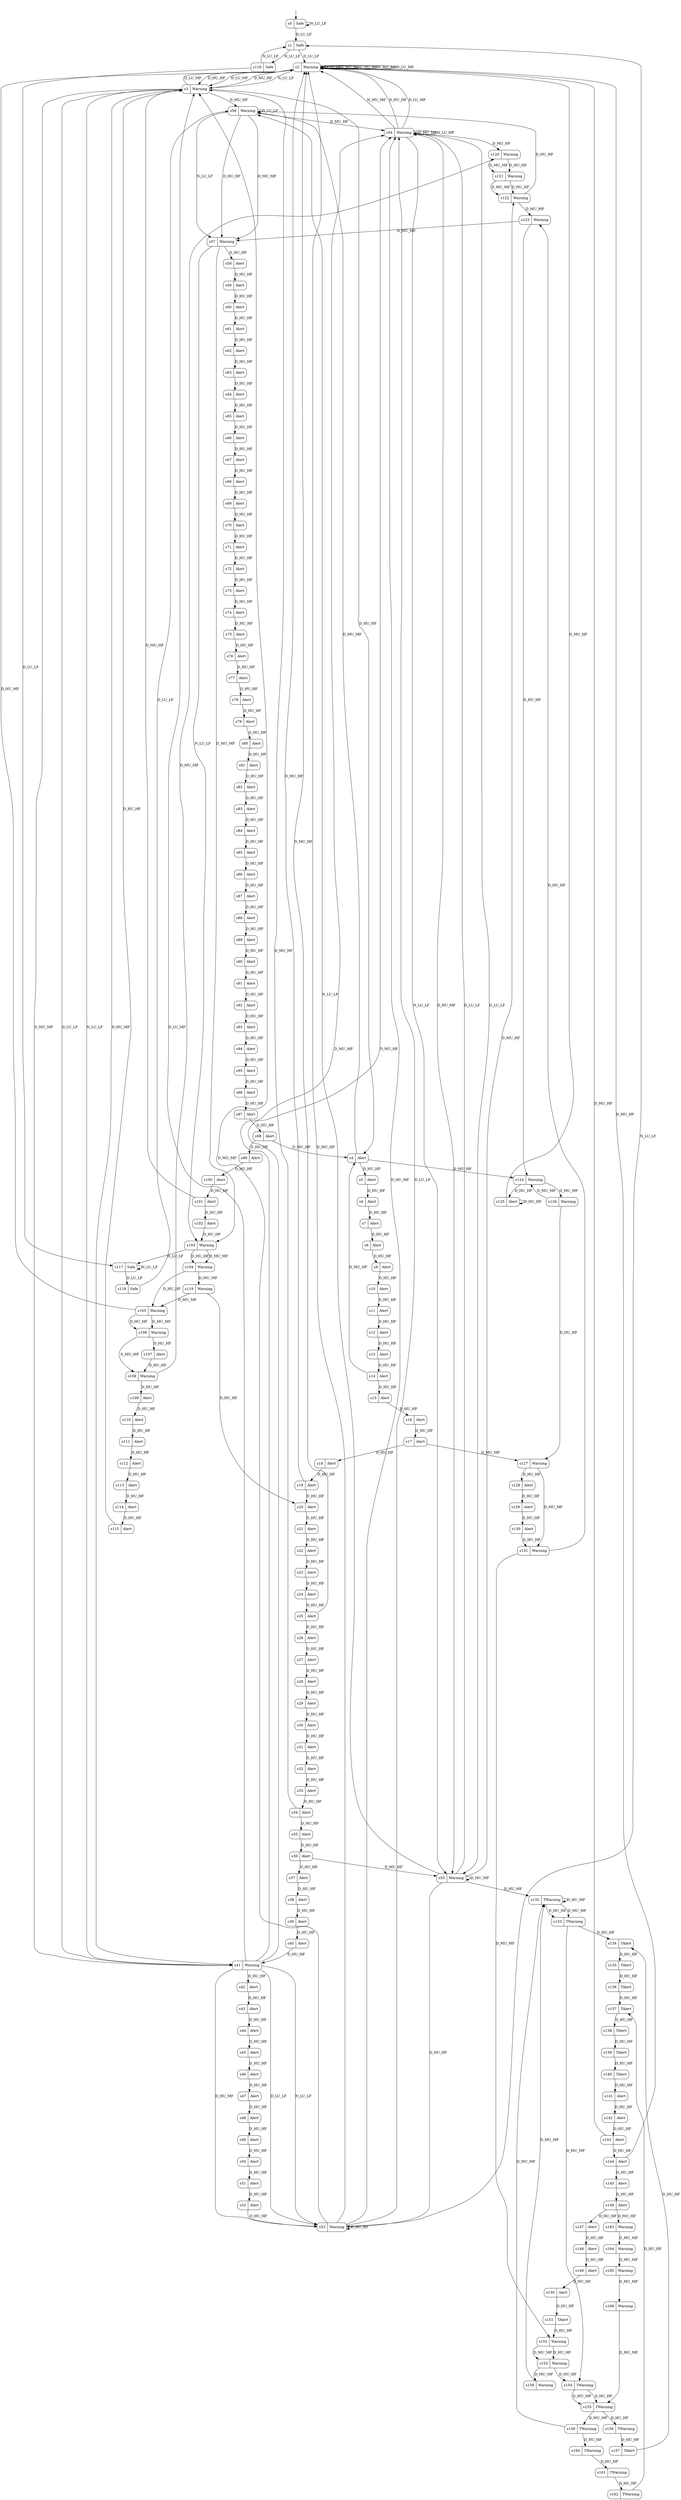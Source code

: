 digraph "Trace_Top-2" {
s0 [label="s0|Safe", shape=record, style=rounded];
s1 [label="s1|Safe", shape=record, style=rounded];
s2 [label="s2|Warning", shape=record, style=rounded];
s3 [label="s3|Warning", shape=record, style=rounded];
s4 [label="s4|Alert", shape=record, style=rounded];
s5 [label="s5|Alert", shape=record, style=rounded];
s6 [label="s6|Alert", shape=record, style=rounded];
s7 [label="s7|Alert", shape=record, style=rounded];
s8 [label="s8|Alert", shape=record, style=rounded];
s9 [label="s9|Alert", shape=record, style=rounded];
s10 [label="s10|Alert", shape=record, style=rounded];
s11 [label="s11|Alert", shape=record, style=rounded];
s12 [label="s12|Alert", shape=record, style=rounded];
s13 [label="s13|Alert", shape=record, style=rounded];
s14 [label="s14|Alert", shape=record, style=rounded];
s15 [label="s15|Alert", shape=record, style=rounded];
s16 [label="s16|Alert", shape=record, style=rounded];
s17 [label="s17|Alert", shape=record, style=rounded];
s18 [label="s18|Alert", shape=record, style=rounded];
s19 [label="s19|Alert", shape=record, style=rounded];
s20 [label="s20|Alert", shape=record, style=rounded];
s21 [label="s21|Alert", shape=record, style=rounded];
s22 [label="s22|Alert", shape=record, style=rounded];
s23 [label="s23|Alert", shape=record, style=rounded];
s24 [label="s24|Alert", shape=record, style=rounded];
s25 [label="s25|Alert", shape=record, style=rounded];
s26 [label="s26|Alert", shape=record, style=rounded];
s27 [label="s27|Alert", shape=record, style=rounded];
s28 [label="s28|Alert", shape=record, style=rounded];
s29 [label="s29|Alert", shape=record, style=rounded];
s30 [label="s30|Alert", shape=record, style=rounded];
s31 [label="s31|Alert", shape=record, style=rounded];
s32 [label="s32|Alert", shape=record, style=rounded];
s33 [label="s33|Alert", shape=record, style=rounded];
s34 [label="s34|Alert", shape=record, style=rounded];
s35 [label="s35|Alert", shape=record, style=rounded];
s36 [label="s36|Alert", shape=record, style=rounded];
s37 [label="s37|Alert", shape=record, style=rounded];
s38 [label="s38|Alert", shape=record, style=rounded];
s39 [label="s39|Alert", shape=record, style=rounded];
s40 [label="s40|Alert", shape=record, style=rounded];
s41 [label="s41|Warning", shape=record, style=rounded];
s42 [label="s42|Alert", shape=record, style=rounded];
s43 [label="s43|Alert", shape=record, style=rounded];
s44 [label="s44|Alert", shape=record, style=rounded];
s45 [label="s45|Alert", shape=record, style=rounded];
s46 [label="s46|Alert", shape=record, style=rounded];
s47 [label="s47|Alert", shape=record, style=rounded];
s48 [label="s48|Alert", shape=record, style=rounded];
s49 [label="s49|Alert", shape=record, style=rounded];
s50 [label="s50|Alert", shape=record, style=rounded];
s51 [label="s51|Alert", shape=record, style=rounded];
s52 [label="s52|Alert", shape=record, style=rounded];
s53 [label="s53|Warning", shape=record, style=rounded];
s54 [label="s54|Warning", shape=record, style=rounded];
s55 [label="s55|Warning", shape=record, style=rounded];
s56 [label="s56|Warning", shape=record, style=rounded];
s57 [label="s57|Warning", shape=record, style=rounded];
s58 [label="s58|Alert", shape=record, style=rounded];
s59 [label="s59|Alert", shape=record, style=rounded];
s60 [label="s60|Alert", shape=record, style=rounded];
s61 [label="s61|Alert", shape=record, style=rounded];
s62 [label="s62|Alert", shape=record, style=rounded];
s63 [label="s63|Alert", shape=record, style=rounded];
s64 [label="s64|Alert", shape=record, style=rounded];
s65 [label="s65|Alert", shape=record, style=rounded];
s66 [label="s66|Alert", shape=record, style=rounded];
s67 [label="s67|Alert", shape=record, style=rounded];
s68 [label="s68|Alert", shape=record, style=rounded];
s69 [label="s69|Alert", shape=record, style=rounded];
s70 [label="s70|Alert", shape=record, style=rounded];
s71 [label="s71|Alert", shape=record, style=rounded];
s72 [label="s72|Alert", shape=record, style=rounded];
s73 [label="s73|Alert", shape=record, style=rounded];
s74 [label="s74|Alert", shape=record, style=rounded];
s75 [label="s75|Alert", shape=record, style=rounded];
s76 [label="s76|Alert", shape=record, style=rounded];
s77 [label="s77|Alert", shape=record, style=rounded];
s78 [label="s78|Alert", shape=record, style=rounded];
s79 [label="s79|Alert", shape=record, style=rounded];
s80 [label="s80|Alert", shape=record, style=rounded];
s81 [label="s81|Alert", shape=record, style=rounded];
s82 [label="s82|Alert", shape=record, style=rounded];
s83 [label="s83|Alert", shape=record, style=rounded];
s84 [label="s84|Alert", shape=record, style=rounded];
s85 [label="s85|Alert", shape=record, style=rounded];
s86 [label="s86|Alert", shape=record, style=rounded];
s87 [label="s87|Alert", shape=record, style=rounded];
s88 [label="s88|Alert", shape=record, style=rounded];
s89 [label="s89|Alert", shape=record, style=rounded];
s90 [label="s90|Alert", shape=record, style=rounded];
s91 [label="s91|Alert", shape=record, style=rounded];
s92 [label="s92|Alert", shape=record, style=rounded];
s93 [label="s93|Alert", shape=record, style=rounded];
s94 [label="s94|Alert", shape=record, style=rounded];
s95 [label="s95|Alert", shape=record, style=rounded];
s96 [label="s96|Alert", shape=record, style=rounded];
s97 [label="s97|Alert", shape=record, style=rounded];
s98 [label="s98|Alert", shape=record, style=rounded];
s99 [label="s99|Alert", shape=record, style=rounded];
s100 [label="s100|Alert", shape=record, style=rounded];
s101 [label="s101|Alert", shape=record, style=rounded];
s102 [label="s102|Alert", shape=record, style=rounded];
s103 [label="s103|Warning", shape=record, style=rounded];
s104 [label="s104|Warning", shape=record, style=rounded];
s105 [label="s105|Warning", shape=record, style=rounded];
s106 [label="s106|Warning", shape=record, style=rounded];
s107 [label="s107|Alert", shape=record, style=rounded];
s108 [label="s108|Warning", shape=record, style=rounded];
s109 [label="s109|Alert", shape=record, style=rounded];
s110 [label="s110|Alert", shape=record, style=rounded];
s111 [label="s111|Alert", shape=record, style=rounded];
s112 [label="s112|Alert", shape=record, style=rounded];
s113 [label="s113|Alert", shape=record, style=rounded];
s114 [label="s114|Alert", shape=record, style=rounded];
s115 [label="s115|Alert", shape=record, style=rounded];
s116 [label="s116|Safe", shape=record, style=rounded];
s117 [label="s117|Safe", shape=record, style=rounded];
s118 [label="s118|Safe", shape=record, style=rounded];
s119 [label="s119|Warning", shape=record, style=rounded];
s120 [label="s120|Warning", shape=record, style=rounded];
s121 [label="s121|Warning", shape=record, style=rounded];
s122 [label="s122|Warning", shape=record, style=rounded];
s123 [label="s123|Warning", shape=record, style=rounded];
s124 [label="s124|Warning", shape=record, style=rounded];
s125 [label="s125|Alert", shape=record, style=rounded];
s126 [label="s126|Warning", shape=record, style=rounded];
s127 [label="s127|Warning", shape=record, style=rounded];
s128 [label="s128|Alert", shape=record, style=rounded];
s129 [label="s129|Alert", shape=record, style=rounded];
s130 [label="s130|Alert", shape=record, style=rounded];
s131 [label="s131|Warning", shape=record, style=rounded];
s132 [label="s132|TWarning", shape=record, style=rounded];
s133 [label="s133|TWarning", shape=record, style=rounded];
s134 [label="s134|TAlert", shape=record, style=rounded];
s135 [label="s135|TAlert", shape=record, style=rounded];
s136 [label="s136|TAlert", shape=record, style=rounded];
s137 [label="s137|TAlert", shape=record, style=rounded];
s138 [label="s138|TAlert", shape=record, style=rounded];
s139 [label="s139|TAlert", shape=record, style=rounded];
s140 [label="s140|TAlert", shape=record, style=rounded];
s141 [label="s141|Alert", shape=record, style=rounded];
s142 [label="s142|Alert", shape=record, style=rounded];
s143 [label="s143|Alert", shape=record, style=rounded];
s144 [label="s144|Alert", shape=record, style=rounded];
s145 [label="s145|Alert", shape=record, style=rounded];
s146 [label="s146|Alert", shape=record, style=rounded];
s147 [label="s147|Alert", shape=record, style=rounded];
s148 [label="s148|Alert", shape=record, style=rounded];
s149 [label="s149|Alert", shape=record, style=rounded];
s150 [label="s150|Alert", shape=record, style=rounded];
s151 [label="s151|TAlert", shape=record, style=rounded];
s152 [label="s152|Warning", shape=record, style=rounded];
s153 [label="s153|Warning", shape=record, style=rounded];
s154 [label="s154|TWarning", shape=record, style=rounded];
s155 [label="s155|TWarning", shape=record, style=rounded];
s156 [label="s156|TWarning", shape=record, style=rounded];
s157 [label="s157|TAlert", shape=record, style=rounded];
s158 [label="s158|Warning", shape=record, style=rounded];
s159 [label="s159|TWarning", shape=record, style=rounded];
s160 [label="s160|TWarning", shape=record, style=rounded];
s161 [label="s161|TWarning", shape=record, style=rounded];
s162 [label="s162|TWarning", shape=record, style=rounded];
s163 [label="s163|Warning", shape=record, style=rounded];
s164 [label="s164|Warning", shape=record, style=rounded];
s165 [label="s165|Warning", shape=record, style=rounded];
s166 [label="s166|Warning", shape=record, style=rounded];
s0 -> s0  [label="N_LU_LF"];
s0 -> s1  [label="D_LU_LF"];
s1 -> s2  [label="D_LU_LF"];
s1 -> s116  [label="N_LU_LF"];
s2 -> s2  [label="D_LU_LF"];
s2 -> s2  [label="D_MU_MF"];
s2 -> s3  [label="D_HU_HF"];
s2 -> s3  [label="D_LU_MF"];
s2 -> s2  [label="D_HU_MF"];
s2 -> s3  [label="D_MU_HF"];
s2 -> s2  [label="N_MU_MF"];
s2 -> s2  [label="N_LU_MF"];
s2 -> s3  [label="N_LU_LF"];
s3 -> s4  [label="D_HU_HF"];
s3 -> s41  [label="D_MU_MF"];
s3 -> s2  [label="D_LU_MF"];
s3 -> s41  [label="D_LU_LF"];
s3 -> s56  [label="D_MU_HF"];
s3 -> s41  [label="N_LU_LF"];
s3 -> s41  [label="D_HU_MF"];
s4 -> s5  [label="D_HU_HF"];
s4 -> s56  [label="D_MU_MF"];
s4 -> s124  [label="D_MU_HF"];
s5 -> s6  [label="D_HU_HF"];
s6 -> s7  [label="D_HU_HF"];
s7 -> s8  [label="D_HU_HF"];
s8 -> s9  [label="D_HU_HF"];
s9 -> s10  [label="D_HU_HF"];
s10 -> s11  [label="D_HU_HF"];
s11 -> s12  [label="D_HU_HF"];
s12 -> s13  [label="D_HU_HF"];
s13 -> s14  [label="D_HU_HF"];
s14 -> s15  [label="D_HU_HF"];
s14 -> s4  [label="D_MU_HF"];
s15 -> s16  [label="D_HU_HF"];
s16 -> s17  [label="D_HU_HF"];
s17 -> s18  [label="D_HU_HF"];
s17 -> s127  [label="D_MU_MF"];
s18 -> s19  [label="D_HU_HF"];
s19 -> s20  [label="D_HU_HF"];
s19 -> s2  [label="D_MU_HF"];
s20 -> s21  [label="D_HU_HF"];
s21 -> s22  [label="D_HU_HF"];
s22 -> s23  [label="D_HU_HF"];
s23 -> s24  [label="D_HU_HF"];
s24 -> s25  [label="D_HU_HF"];
s25 -> s26  [label="D_HU_HF"];
s25 -> s2  [label="D_MU_HF"];
s26 -> s27  [label="D_HU_HF"];
s27 -> s28  [label="D_HU_HF"];
s28 -> s29  [label="D_HU_HF"];
s29 -> s30  [label="D_HU_HF"];
s30 -> s31  [label="D_HU_HF"];
s31 -> s32  [label="D_HU_HF"];
s32 -> s33  [label="D_HU_HF"];
s33 -> s34  [label="D_HU_HF"];
s34 -> s35  [label="D_HU_HF"];
s34 -> s3  [label="D_MU_HF"];
s35 -> s36  [label="D_HU_HF"];
s36 -> s37  [label="D_HU_HF"];
s36 -> s55  [label="D_MU_HF"];
s37 -> s38  [label="D_HU_HF"];
s38 -> s39  [label="D_HU_HF"];
s39 -> s40  [label="D_HU_HF"];
s40 -> s41  [label="D_HU_HF"];
s41 -> s42  [label="D_HU_HF"];
s41 -> s54  [label="D_MU_MF"];
s41 -> s53  [label="D_LU_LF"];
s41 -> s53  [label="N_LU_LF"];
s41 -> s54  [label="D_MU_HF"];
s41 -> s3  [label="D_LU_MF"];
s41 -> s53  [label="D_HU_MF"];
s42 -> s43  [label="D_HU_HF"];
s43 -> s44  [label="D_HU_HF"];
s44 -> s45  [label="D_HU_HF"];
s45 -> s46  [label="D_HU_HF"];
s46 -> s47  [label="D_HU_HF"];
s47 -> s48  [label="D_HU_HF"];
s48 -> s49  [label="D_HU_HF"];
s49 -> s50  [label="D_HU_HF"];
s50 -> s51  [label="D_HU_HF"];
s51 -> s52  [label="D_HU_HF"];
s52 -> s53  [label="D_HU_HF"];
s53 -> s53  [label="D_HU_HF"];
s53 -> s3  [label="D_MU_MF"];
s53 -> s54  [label="D_LU_LF"];
s53 -> s2  [label="D_MU_HF"];
s53 -> s1  [label="N_LU_LF"];
s53 -> s54  [label="D_HU_MF"];
s54 -> s54  [label="D_MU_MF"];
s54 -> s2  [label="D_HU_HF"];
s54 -> s2  [label="D_LU_MF"];
s54 -> s55  [label="D_LU_LF"];
s54 -> s120  [label="D_MU_HF"];
s54 -> s2  [label="N_MU_MF"];
s54 -> s54  [label="N_LU_MF"];
s54 -> s55  [label="N_LU_LF"];
s54 -> s55  [label="D_HU_MF"];
s55 -> s54  [label="D_LU_LF"];
s55 -> s55  [label="D_MU_MF"];
s55 -> s53  [label="D_HU_HF"];
s55 -> s122  [label="D_MU_HF"];
s55 -> s56  [label="N_LU_LF"];
s55 -> s132  [label="D_HU_MF"];
s56 -> s57  [label="D_HU_HF"];
s56 -> s56  [label="D_LU_LF"];
s56 -> s57  [label="D_MU_MF"];
s56 -> s54  [label="D_MU_HF"];
s56 -> s57  [label="N_LU_LF"];
s57 -> s58  [label="D_HU_HF"];
s57 -> s103  [label="D_MU_MF"];
s57 -> s103  [label="N_LU_LF"];
s58 -> s59  [label="D_HU_HF"];
s59 -> s60  [label="D_HU_HF"];
s60 -> s61  [label="D_HU_HF"];
s61 -> s62  [label="D_HU_HF"];
s62 -> s63  [label="D_HU_HF"];
s63 -> s64  [label="D_HU_HF"];
s64 -> s65  [label="D_HU_HF"];
s65 -> s66  [label="D_HU_HF"];
s66 -> s67  [label="D_HU_HF"];
s67 -> s68  [label="D_HU_HF"];
s68 -> s69  [label="D_HU_HF"];
s69 -> s70  [label="D_HU_HF"];
s70 -> s71  [label="D_HU_HF"];
s71 -> s72  [label="D_HU_HF"];
s72 -> s73  [label="D_HU_HF"];
s73 -> s74  [label="D_HU_HF"];
s74 -> s75  [label="D_HU_HF"];
s75 -> s76  [label="D_HU_HF"];
s76 -> s77  [label="D_HU_HF"];
s77 -> s78  [label="D_HU_HF"];
s78 -> s79  [label="D_HU_HF"];
s79 -> s80  [label="D_HU_HF"];
s80 -> s81  [label="D_HU_HF"];
s81 -> s82  [label="D_HU_HF"];
s82 -> s83  [label="D_HU_HF"];
s83 -> s84  [label="D_HU_HF"];
s84 -> s85  [label="D_HU_HF"];
s85 -> s86  [label="D_HU_HF"];
s86 -> s87  [label="D_HU_HF"];
s87 -> s88  [label="D_HU_HF"];
s88 -> s89  [label="D_HU_HF"];
s89 -> s90  [label="D_HU_HF"];
s90 -> s91  [label="D_HU_HF"];
s91 -> s92  [label="D_HU_HF"];
s92 -> s93  [label="D_HU_HF"];
s93 -> s94  [label="D_HU_HF"];
s94 -> s95  [label="D_HU_HF"];
s95 -> s96  [label="D_HU_HF"];
s96 -> s97  [label="D_HU_HF"];
s97 -> s98  [label="D_HU_HF"];
s98 -> s99  [label="D_HU_HF"];
s98 -> s4  [label="D_MU_HF"];
s99 -> s100  [label="D_HU_HF"];
s100 -> s101  [label="D_HU_HF"];
s101 -> s102  [label="D_HU_HF"];
s101 -> s3  [label="D_MU_HF"];
s102 -> s103  [label="D_HU_HF"];
s103 -> s104  [label="D_HU_HF"];
s103 -> s104  [label="D_MU_MF"];
s103 -> s117  [label="N_LU_LF"];
s104 -> s105  [label="D_HU_HF"];
s104 -> s119  [label="D_MU_MF"];
s105 -> s106  [label="D_HU_HF"];
s105 -> s106  [label="D_MU_MF"];
s105 -> s2  [label="D_HU_MF"];
s106 -> s107  [label="D_HU_HF"];
s106 -> s108  [label="D_MU_MF"];
s107 -> s108  [label="D_HU_HF"];
s108 -> s109  [label="D_HU_HF"];
s108 -> s120  [label="D_MU_MF"];
s109 -> s110  [label="D_HU_HF"];
s110 -> s111  [label="D_HU_HF"];
s111 -> s112  [label="D_HU_HF"];
s112 -> s113  [label="D_HU_HF"];
s113 -> s114  [label="D_HU_HF"];
s114 -> s115  [label="D_HU_HF"];
s115 -> s3  [label="D_HU_HF"];
s116 -> s1  [label="N_LU_LF"];
s116 -> s117  [label="D_LU_LF"];
s117 -> s118  [label="D_LU_LF"];
s117 -> s117  [label="N_LU_LF"];
s118 -> s56  [label="D_LU_LF"];
s119 -> s20  [label="D_HU_HF"];
s119 -> s105  [label="D_MU_MF"];
s120 -> s121  [label="D_HU_HF"];
s120 -> s121  [label="D_MU_MF"];
s121 -> s122  [label="D_HU_HF"];
s121 -> s122  [label="D_MU_MF"];
s122 -> s56  [label="D_HU_HF"];
s122 -> s123  [label="D_MU_MF"];
s123 -> s57  [label="D_MU_MF"];
s123 -> s124  [label="D_HU_HF"];
s124 -> s125  [label="D_HU_HF"];
s124 -> s126  [label="D_MU_MF"];
s125 -> s125  [label="D_HU_HF"];
s125 -> s2  [label="D_MU_HF"];
s126 -> s124  [label="D_MU_MF"];
s126 -> s127  [label="D_HU_HF"];
s127 -> s128  [label="D_HU_HF"];
s127 -> s131  [label="D_MU_MF"];
s128 -> s129  [label="D_HU_HF"];
s129 -> s130  [label="D_HU_HF"];
s130 -> s131  [label="D_HU_HF"];
s131 -> s123  [label="D_HU_HF"];
s131 -> s152  [label="D_MU_MF"];
s132 -> s132  [label="D_HU_MF"];
s132 -> s133  [label="D_HU_HF"];
s132 -> s133  [label="D_MU_MF"];
s133 -> s134  [label="D_HU_HF"];
s133 -> s154  [label="D_MU_MF"];
s134 -> s135  [label="D_HU_HF"];
s135 -> s136  [label="D_HU_HF"];
s136 -> s137  [label="D_HU_HF"];
s137 -> s138  [label="D_HU_HF"];
s138 -> s139  [label="D_HU_HF"];
s139 -> s140  [label="D_HU_HF"];
s140 -> s141  [label="D_HU_HF"];
s141 -> s142  [label="D_HU_HF"];
s142 -> s143  [label="D_HU_HF"];
s143 -> s144  [label="D_HU_HF"];
s143 -> s2  [label="D_MU_HF"];
s144 -> s145  [label="D_HU_HF"];
s144 -> s2  [label="D_MU_HF"];
s145 -> s146  [label="D_HU_HF"];
s146 -> s147  [label="D_HU_HF"];
s146 -> s163  [label="D_MU_HF"];
s147 -> s148  [label="D_HU_HF"];
s148 -> s149  [label="D_HU_HF"];
s149 -> s150  [label="D_HU_HF"];
s150 -> s151  [label="D_HU_HF"];
s151 -> s152  [label="D_HU_HF"];
s152 -> s153  [label="D_HU_HF"];
s152 -> s153  [label="D_MU_MF"];
s153 -> s154  [label="D_HU_HF"];
s153 -> s158  [label="D_MU_MF"];
s154 -> s155  [label="D_HU_HF"];
s154 -> s155  [label="D_MU_MF"];
s155 -> s156  [label="D_HU_HF"];
s155 -> s159  [label="D_MU_MF"];
s156 -> s157  [label="D_HU_HF"];
s157 -> s134  [label="D_HU_HF"];
s158 -> s132  [label="D_MU_MF"];
s159 -> s160  [label="D_HU_HF"];
s159 -> s132  [label="D_MU_MF"];
s160 -> s161  [label="D_HU_HF"];
s161 -> s162  [label="D_HU_HF"];
s162 -> s137  [label="D_HU_HF"];
s163 -> s164  [label="D_MU_MF"];
s164 -> s165  [label="D_MU_MF"];
s165 -> s166  [label="D_MU_MF"];
s166 -> s155  [label="D_MU_MF"];
__start0 [label="", shape=none];
__start0 -> s0  [label=""];
}

